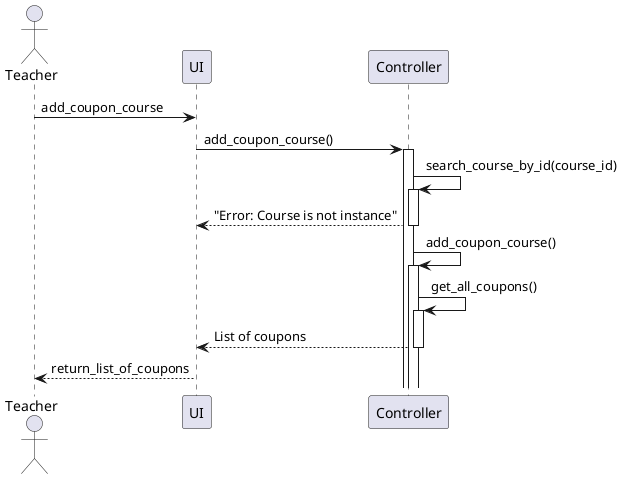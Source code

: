 @startuml Add Coupon
actor Teacher

participant "UI" as Server
participant Controller


Teacher -> Server: add_coupon_course
Server -> Controller: add_coupon_course()
activate Controller
Controller -> Controller: search_course_by_id(course_id)
activate Controller
Controller --> Server: "Error: Course is not instance"
deactivate Controller
Controller -> Controller: add_coupon_course()
activate Controller
Controller -> Controller: get_all_coupons()
activate Controller
Controller --> Server: List of coupons
deactivate Controller

Server --> Teacher: return_list_of_coupons

@enduml